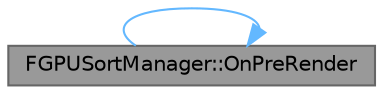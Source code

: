 digraph "FGPUSortManager::OnPreRender"
{
 // INTERACTIVE_SVG=YES
 // LATEX_PDF_SIZE
  bgcolor="transparent";
  edge [fontname=Helvetica,fontsize=10,labelfontname=Helvetica,labelfontsize=10];
  node [fontname=Helvetica,fontsize=10,shape=box,height=0.2,width=0.4];
  rankdir="LR";
  Node1 [id="Node000001",label="FGPUSortManager::OnPreRender",height=0.2,width=0.4,color="gray40", fillcolor="grey60", style="filled", fontcolor="black",tooltip="Callback that needs to be called in the rendering loop, after calls to FFXSystemInterface::PreRender(..."];
  Node1 -> Node1 [id="edge1_Node000001_Node000001",color="steelblue1",style="solid",tooltip=" "];
}

